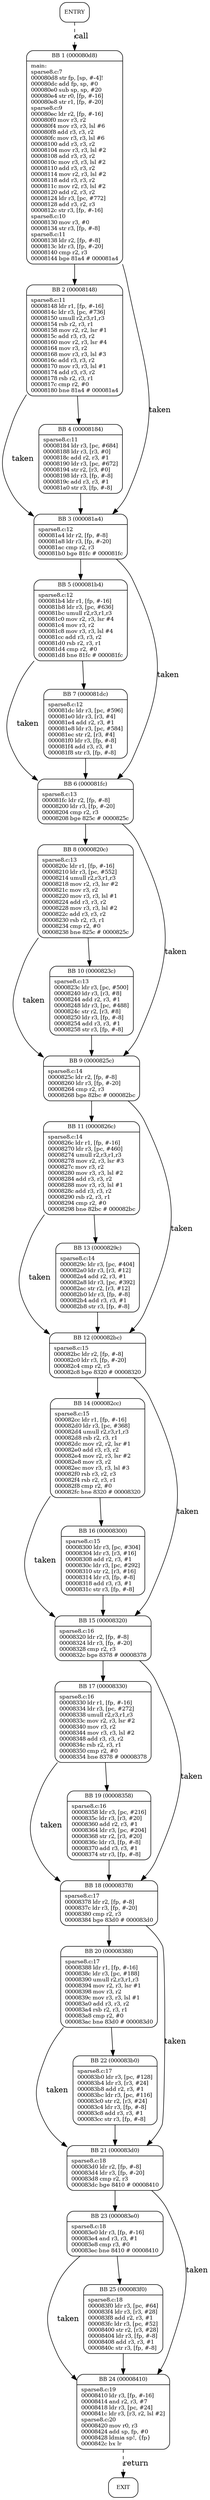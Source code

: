 digraph main{
node [shape=Mrecord, labeljust=l, fontsize=10];
	"0" [label="ENTRY"]
	"0" -> "1" [label="call", style=dashed, weight=2];
	"1" [label="{BB 1 (000080d8) | main:\lsparse8.c:7\l000080d8    str fp, [sp, #-4]!\l000080dc    add fp, sp, #0\l000080e0    sub sp, sp, #20\l000080e4    str r0, [fp, #-16]\l000080e8    str r1, [fp, #-20]\lsparse8.c:9\l000080ec    ldr r2, [fp, #-16]\l000080f0    mov r3, r2\l000080f4    mov r3, r3, lsl #6\l000080f8    add r3, r3, r2\l000080fc    mov r3, r3, lsl #6\l00008100    add r3, r3, r2\l00008104    mov r3, r3, lsl #2\l00008108    add r3, r3, r2\l0000810c    mov r3, r3, lsl #2\l00008110    add r3, r3, r2\l00008114    mov r2, r3, lsl #2\l00008118    add r3, r3, r2\l0000811c    mov r2, r3, lsl #2\l00008120    add r2, r3, r2\l00008124    ldr r3, [pc, #772]\l00008128    add r3, r2, r3\l0000812c    str r3, [fp, #-16]\lsparse8.c:10\l00008130    mov r3, #0\l00008134    str r3, [fp, #-8]\lsparse8.c:11\l00008138    ldr r2, [fp, #-8]\l0000813c    ldr r3, [fp, #-20]\l00008140    cmp r2, r3\l00008144    bge 81a4    # 000081a4\l }"]
	"1" -> "2" [weight=4];
	"1" -> "3" [label="taken", weight=3];
	"2" [label="{BB 2 (00008148) | sparse8.c:11\l00008148    ldr r1, [fp, #-16]\l0000814c    ldr r3, [pc, #736]\l00008150    umull r2,r3,r1,r3\l00008154    rsb r2, r3, r1\l00008158    mov r2, r2, lsr #1\l0000815c    add r3, r3, r2\l00008160    mov r2, r3, lsr #4\l00008164    mov r3, r2\l00008168    mov r3, r3, lsl #3\l0000816c    add r3, r3, r2\l00008170    mov r3, r3, lsl #1\l00008174    add r3, r3, r2\l00008178    rsb r2, r3, r1\l0000817c    cmp r2, #0\l00008180    bne 81a4    # 000081a4\l }"]
	"2" -> "4" [weight=4];
	"2" -> "3" [label="taken", weight=3];
	"3" [label="{BB 3 (000081a4) | sparse8.c:12\l000081a4    ldr r2, [fp, #-8]\l000081a8    ldr r3, [fp, #-20]\l000081ac    cmp r2, r3\l000081b0    bge 81fc    # 000081fc\l }"]
	"3" -> "5" [weight=4];
	"3" -> "6" [label="taken", weight=3];
	"4" [label="{BB 4 (00008184) | sparse8.c:11\l00008184    ldr r3, [pc, #684]\l00008188    ldr r3, [r3, #0]\l0000818c    add r2, r3, #1\l00008190    ldr r3, [pc, #672]\l00008194    str r2, [r3, #0]\l00008198    ldr r3, [fp, #-8]\l0000819c    add r3, r3, #1\l000081a0    str r3, [fp, #-8]\l }"]
	"4" -> "3" [weight=4];
	"5" [label="{BB 5 (000081b4) | sparse8.c:12\l000081b4    ldr r1, [fp, #-16]\l000081b8    ldr r3, [pc, #636]\l000081bc    umull r2,r3,r1,r3\l000081c0    mov r2, r3, lsr #4\l000081c4    mov r3, r2\l000081c8    mov r3, r3, lsl #4\l000081cc    add r3, r3, r2\l000081d0    rsb r2, r3, r1\l000081d4    cmp r2, #0\l000081d8    bne 81fc    # 000081fc\l }"]
	"5" -> "7" [weight=4];
	"5" -> "6" [label="taken", weight=3];
	"6" [label="{BB 6 (000081fc) | sparse8.c:13\l000081fc    ldr r2, [fp, #-8]\l00008200    ldr r3, [fp, #-20]\l00008204    cmp r2, r3\l00008208    bge 825c    # 0000825c\l }"]
	"6" -> "8" [weight=4];
	"6" -> "9" [label="taken", weight=3];
	"7" [label="{BB 7 (000081dc) | sparse8.c:12\l000081dc    ldr r3, [pc, #596]\l000081e0    ldr r3, [r3, #4]\l000081e4    add r2, r3, #1\l000081e8    ldr r3, [pc, #584]\l000081ec    str r2, [r3, #4]\l000081f0    ldr r3, [fp, #-8]\l000081f4    add r3, r3, #1\l000081f8    str r3, [fp, #-8]\l }"]
	"7" -> "6" [weight=4];
	"8" [label="{BB 8 (0000820c) | sparse8.c:13\l0000820c    ldr r1, [fp, #-16]\l00008210    ldr r3, [pc, #552]\l00008214    umull r2,r3,r1,r3\l00008218    mov r2, r3, lsr #2\l0000821c    mov r3, r2\l00008220    mov r3, r3, lsl #1\l00008224    add r3, r3, r2\l00008228    mov r3, r3, lsl #2\l0000822c    add r3, r3, r2\l00008230    rsb r2, r3, r1\l00008234    cmp r2, #0\l00008238    bne 825c    # 0000825c\l }"]
	"8" -> "10" [weight=4];
	"8" -> "9" [label="taken", weight=3];
	"9" [label="{BB 9 (0000825c) | sparse8.c:14\l0000825c    ldr r2, [fp, #-8]\l00008260    ldr r3, [fp, #-20]\l00008264    cmp r2, r3\l00008268    bge 82bc    # 000082bc\l }"]
	"9" -> "11" [weight=4];
	"9" -> "12" [label="taken", weight=3];
	"10" [label="{BB 10 (0000823c) | sparse8.c:13\l0000823c    ldr r3, [pc, #500]\l00008240    ldr r3, [r3, #8]\l00008244    add r2, r3, #1\l00008248    ldr r3, [pc, #488]\l0000824c    str r2, [r3, #8]\l00008250    ldr r3, [fp, #-8]\l00008254    add r3, r3, #1\l00008258    str r3, [fp, #-8]\l }"]
	"10" -> "9" [weight=4];
	"11" [label="{BB 11 (0000826c) | sparse8.c:14\l0000826c    ldr r1, [fp, #-16]\l00008270    ldr r3, [pc, #460]\l00008274    umull r2,r3,r1,r3\l00008278    mov r2, r3, lsr #3\l0000827c    mov r3, r2\l00008280    mov r3, r3, lsl #2\l00008284    add r3, r3, r2\l00008288    mov r3, r3, lsl #1\l0000828c    add r3, r3, r2\l00008290    rsb r2, r3, r1\l00008294    cmp r2, #0\l00008298    bne 82bc    # 000082bc\l }"]
	"11" -> "13" [weight=4];
	"11" -> "12" [label="taken", weight=3];
	"12" [label="{BB 12 (000082bc) | sparse8.c:15\l000082bc    ldr r2, [fp, #-8]\l000082c0    ldr r3, [fp, #-20]\l000082c4    cmp r2, r3\l000082c8    bge 8320    # 00008320\l }"]
	"12" -> "14" [weight=4];
	"12" -> "15" [label="taken", weight=3];
	"13" [label="{BB 13 (0000829c) | sparse8.c:14\l0000829c    ldr r3, [pc, #404]\l000082a0    ldr r3, [r3, #12]\l000082a4    add r2, r3, #1\l000082a8    ldr r3, [pc, #392]\l000082ac    str r2, [r3, #12]\l000082b0    ldr r3, [fp, #-8]\l000082b4    add r3, r3, #1\l000082b8    str r3, [fp, #-8]\l }"]
	"13" -> "12" [weight=4];
	"14" [label="{BB 14 (000082cc) | sparse8.c:15\l000082cc    ldr r1, [fp, #-16]\l000082d0    ldr r3, [pc, #368]\l000082d4    umull r2,r3,r1,r3\l000082d8    rsb r2, r3, r1\l000082dc    mov r2, r2, lsr #1\l000082e0    add r3, r3, r2\l000082e4    mov r2, r3, lsr #2\l000082e8    mov r3, r2\l000082ec    mov r3, r3, lsl #3\l000082f0    rsb r3, r2, r3\l000082f4    rsb r2, r3, r1\l000082f8    cmp r2, #0\l000082fc    bne 8320    # 00008320\l }"]
	"14" -> "16" [weight=4];
	"14" -> "15" [label="taken", weight=3];
	"15" [label="{BB 15 (00008320) | sparse8.c:16\l00008320    ldr r2, [fp, #-8]\l00008324    ldr r3, [fp, #-20]\l00008328    cmp r2, r3\l0000832c    bge 8378    # 00008378\l }"]
	"15" -> "17" [weight=4];
	"15" -> "18" [label="taken", weight=3];
	"16" [label="{BB 16 (00008300) | sparse8.c:15\l00008300    ldr r3, [pc, #304]\l00008304    ldr r3, [r3, #16]\l00008308    add r2, r3, #1\l0000830c    ldr r3, [pc, #292]\l00008310    str r2, [r3, #16]\l00008314    ldr r3, [fp, #-8]\l00008318    add r3, r3, #1\l0000831c    str r3, [fp, #-8]\l }"]
	"16" -> "15" [weight=4];
	"17" [label="{BB 17 (00008330) | sparse8.c:16\l00008330    ldr r1, [fp, #-16]\l00008334    ldr r3, [pc, #272]\l00008338    umull r2,r3,r1,r3\l0000833c    mov r2, r3, lsr #2\l00008340    mov r3, r2\l00008344    mov r3, r3, lsl #2\l00008348    add r3, r3, r2\l0000834c    rsb r2, r3, r1\l00008350    cmp r2, #0\l00008354    bne 8378    # 00008378\l }"]
	"17" -> "19" [weight=4];
	"17" -> "18" [label="taken", weight=3];
	"18" [label="{BB 18 (00008378) | sparse8.c:17\l00008378    ldr r2, [fp, #-8]\l0000837c    ldr r3, [fp, #-20]\l00008380    cmp r2, r3\l00008384    bge 83d0    # 000083d0\l }"]
	"18" -> "20" [weight=4];
	"18" -> "21" [label="taken", weight=3];
	"19" [label="{BB 19 (00008358) | sparse8.c:16\l00008358    ldr r3, [pc, #216]\l0000835c    ldr r3, [r3, #20]\l00008360    add r2, r3, #1\l00008364    ldr r3, [pc, #204]\l00008368    str r2, [r3, #20]\l0000836c    ldr r3, [fp, #-8]\l00008370    add r3, r3, #1\l00008374    str r3, [fp, #-8]\l }"]
	"19" -> "18" [weight=4];
	"20" [label="{BB 20 (00008388) | sparse8.c:17\l00008388    ldr r1, [fp, #-16]\l0000838c    ldr r3, [pc, #188]\l00008390    umull r2,r3,r1,r3\l00008394    mov r2, r3, lsr #1\l00008398    mov r3, r2\l0000839c    mov r3, r3, lsl #1\l000083a0    add r3, r3, r2\l000083a4    rsb r2, r3, r1\l000083a8    cmp r2, #0\l000083ac    bne 83d0    # 000083d0\l }"]
	"20" -> "22" [weight=4];
	"20" -> "21" [label="taken", weight=3];
	"21" [label="{BB 21 (000083d0) | sparse8.c:18\l000083d0    ldr r2, [fp, #-8]\l000083d4    ldr r3, [fp, #-20]\l000083d8    cmp r2, r3\l000083dc    bge 8410    # 00008410\l }"]
	"21" -> "23" [weight=4];
	"21" -> "24" [label="taken", weight=3];
	"22" [label="{BB 22 (000083b0) | sparse8.c:17\l000083b0    ldr r3, [pc, #128]\l000083b4    ldr r3, [r3, #24]\l000083b8    add r2, r3, #1\l000083bc    ldr r3, [pc, #116]\l000083c0    str r2, [r3, #24]\l000083c4    ldr r3, [fp, #-8]\l000083c8    add r3, r3, #1\l000083cc    str r3, [fp, #-8]\l }"]
	"22" -> "21" [weight=4];
	"23" [label="{BB 23 (000083e0) | sparse8.c:18\l000083e0    ldr r3, [fp, #-16]\l000083e4    and r3, r3, #1\l000083e8    cmp r3, #0\l000083ec    bne 8410    # 00008410\l }"]
	"23" -> "25" [weight=4];
	"23" -> "24" [label="taken", weight=3];
	"24" [label="{BB 24 (00008410) | sparse8.c:19\l00008410    ldr r3, [fp, #-16]\l00008414    and r2, r3, #7\l00008418    ldr r3, [pc, #24]\l0000841c    ldr r3, [r3, r2, lsl #2]\lsparse8.c:20\l00008420    mov r0, r3\l00008424    add sp, fp, #0\l00008428    ldmia sp!, \{fp\}\l0000842c    bx lr\l }"]
	"24" -> "26" [label="return", style=dashed, weight=2];
	"25" [label="{BB 25 (000083f0) | sparse8.c:18\l000083f0    ldr r3, [pc, #64]\l000083f4    ldr r3, [r3, #28]\l000083f8    add r2, r3, #1\l000083fc    ldr r3, [pc, #52]\l00008400    str r2, [r3, #28]\l00008404    ldr r3, [fp, #-8]\l00008408    add r3, r3, #1\l0000840c    str r3, [fp, #-8]\l }"]
	"25" -> "24" [weight=4];
	"26" [label="EXIT"]
}
